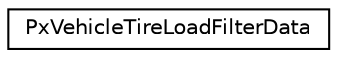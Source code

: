 digraph "Graphical Class Hierarchy"
{
  edge [fontname="Helvetica",fontsize="10",labelfontname="Helvetica",labelfontsize="10"];
  node [fontname="Helvetica",fontsize="10",shape=record];
  rankdir="LR";
  Node0 [label="PxVehicleTireLoadFilterData",height=0.2,width=0.4,color="black", fillcolor="white", style="filled",URL="$classPxVehicleTireLoadFilterData.html",tooltip="Tire load variation can be strongly dependent on the time-step so it is a good idea to filter it to g..."];
}
